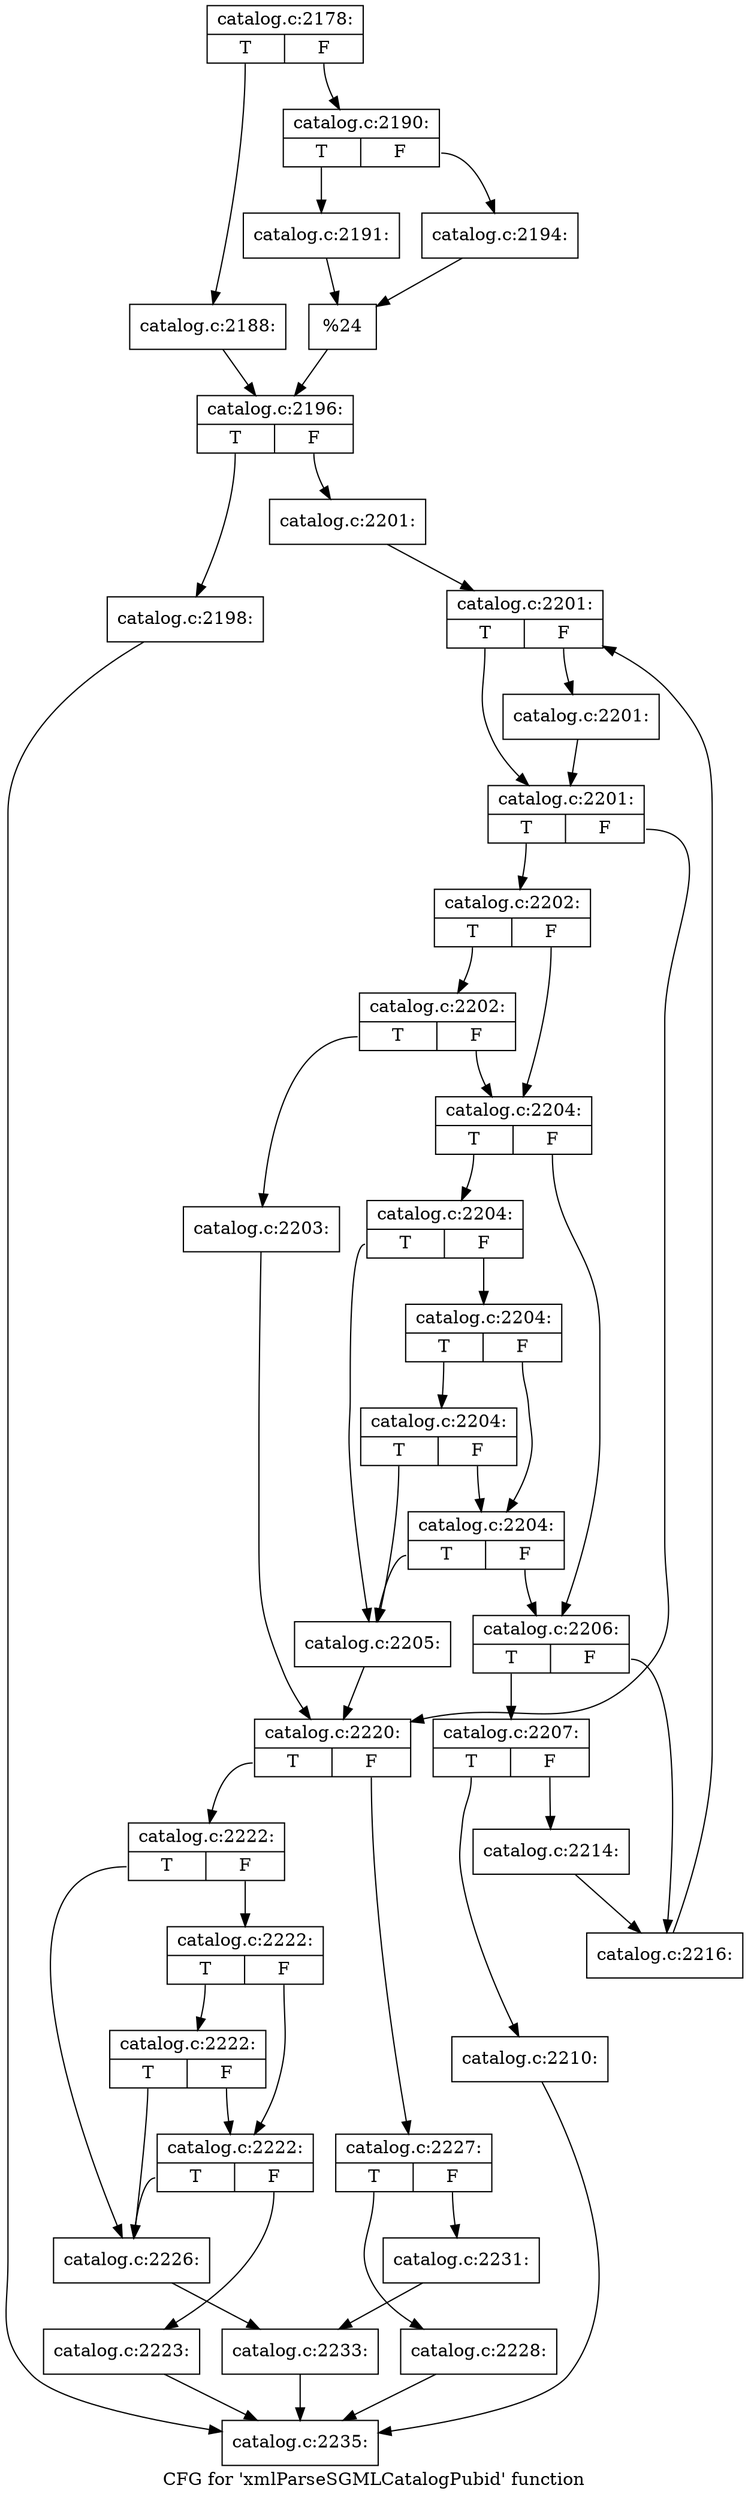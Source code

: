 digraph "CFG for 'xmlParseSGMLCatalogPubid' function" {
	label="CFG for 'xmlParseSGMLCatalogPubid' function";

	Node0x39c99e0 [shape=record,label="{catalog.c:2178:|{<s0>T|<s1>F}}"];
	Node0x39c99e0:s0 -> Node0x39d5ef0;
	Node0x39c99e0:s1 -> Node0x39d5f90;
	Node0x39d5ef0 [shape=record,label="{catalog.c:2188:}"];
	Node0x39d5ef0 -> Node0x39d5f40;
	Node0x39d5f90 [shape=record,label="{catalog.c:2190:|{<s0>T|<s1>F}}"];
	Node0x39d5f90:s0 -> Node0x39d67a0;
	Node0x39d5f90:s1 -> Node0x39d6840;
	Node0x39d67a0 [shape=record,label="{catalog.c:2191:}"];
	Node0x39d67a0 -> Node0x39d67f0;
	Node0x39d6840 [shape=record,label="{catalog.c:2194:}"];
	Node0x39d6840 -> Node0x39d67f0;
	Node0x39d67f0 [shape=record,label="{%24}"];
	Node0x39d67f0 -> Node0x39d5f40;
	Node0x39d5f40 [shape=record,label="{catalog.c:2196:|{<s0>T|<s1>F}}"];
	Node0x39d5f40:s0 -> Node0x39d7790;
	Node0x39d5f40:s1 -> Node0x39d77e0;
	Node0x39d7790 [shape=record,label="{catalog.c:2198:}"];
	Node0x39d7790 -> Node0x39d43f0;
	Node0x39d77e0 [shape=record,label="{catalog.c:2201:}"];
	Node0x39d77e0 -> Node0x39d7f00;
	Node0x39d7f00 [shape=record,label="{catalog.c:2201:|{<s0>T|<s1>F}}"];
	Node0x39d7f00:s0 -> Node0x39d81a0;
	Node0x39d7f00:s1 -> Node0x39d81f0;
	Node0x39d81f0 [shape=record,label="{catalog.c:2201:}"];
	Node0x39d81f0 -> Node0x39d81a0;
	Node0x39d81a0 [shape=record,label="{catalog.c:2201:|{<s0>T|<s1>F}}"];
	Node0x39d81a0:s0 -> Node0x39d89f0;
	Node0x39d81a0:s1 -> Node0x39d8120;
	Node0x39d89f0 [shape=record,label="{catalog.c:2202:|{<s0>T|<s1>F}}"];
	Node0x39d89f0:s0 -> Node0x39d8c80;
	Node0x39d89f0:s1 -> Node0x39d8c30;
	Node0x39d8c80 [shape=record,label="{catalog.c:2202:|{<s0>T|<s1>F}}"];
	Node0x39d8c80:s0 -> Node0x39d8be0;
	Node0x39d8c80:s1 -> Node0x39d8c30;
	Node0x39d8be0 [shape=record,label="{catalog.c:2203:}"];
	Node0x39d8be0 -> Node0x39d8120;
	Node0x39d8c30 [shape=record,label="{catalog.c:2204:|{<s0>T|<s1>F}}"];
	Node0x39d8c30:s0 -> Node0x39d94e0;
	Node0x39d8c30:s1 -> Node0x39d9490;
	Node0x39d94e0 [shape=record,label="{catalog.c:2204:|{<s0>T|<s1>F}}"];
	Node0x39d94e0:s0 -> Node0x39d9440;
	Node0x39d94e0:s1 -> Node0x39d98a0;
	Node0x39d98a0 [shape=record,label="{catalog.c:2204:|{<s0>T|<s1>F}}"];
	Node0x39d98a0:s0 -> Node0x39d9b20;
	Node0x39d98a0:s1 -> Node0x39d9820;
	Node0x39d9b20 [shape=record,label="{catalog.c:2204:|{<s0>T|<s1>F}}"];
	Node0x39d9b20:s0 -> Node0x39d9440;
	Node0x39d9b20:s1 -> Node0x39d9820;
	Node0x39d9820 [shape=record,label="{catalog.c:2204:|{<s0>T|<s1>F}}"];
	Node0x39d9820:s0 -> Node0x39d9440;
	Node0x39d9820:s1 -> Node0x39d9490;
	Node0x39d9440 [shape=record,label="{catalog.c:2205:}"];
	Node0x39d9440 -> Node0x39d8120;
	Node0x39d9490 [shape=record,label="{catalog.c:2206:|{<s0>T|<s1>F}}"];
	Node0x39d9490:s0 -> Node0x39da330;
	Node0x39d9490:s1 -> Node0x39da380;
	Node0x39da330 [shape=record,label="{catalog.c:2207:|{<s0>T|<s1>F}}"];
	Node0x39da330:s0 -> Node0x39daff0;
	Node0x39da330:s1 -> Node0x39db040;
	Node0x39daff0 [shape=record,label="{catalog.c:2210:}"];
	Node0x39daff0 -> Node0x39d43f0;
	Node0x39db040 [shape=record,label="{catalog.c:2214:}"];
	Node0x39db040 -> Node0x39da380;
	Node0x39da380 [shape=record,label="{catalog.c:2216:}"];
	Node0x39da380 -> Node0x39d7f00;
	Node0x39d8120 [shape=record,label="{catalog.c:2220:|{<s0>T|<s1>F}}"];
	Node0x39d8120:s0 -> Node0x39dc660;
	Node0x39d8120:s1 -> Node0x39dc700;
	Node0x39dc660 [shape=record,label="{catalog.c:2222:|{<s0>T|<s1>F}}"];
	Node0x39dc660:s0 -> Node0x39dcb70;
	Node0x39dc660:s1 -> Node0x39dcc40;
	Node0x39dcc40 [shape=record,label="{catalog.c:2222:|{<s0>T|<s1>F}}"];
	Node0x39dcc40:s0 -> Node0x39dcec0;
	Node0x39dcc40:s1 -> Node0x39dcbc0;
	Node0x39dcec0 [shape=record,label="{catalog.c:2222:|{<s0>T|<s1>F}}"];
	Node0x39dcec0:s0 -> Node0x39dcb70;
	Node0x39dcec0:s1 -> Node0x39dcbc0;
	Node0x39dcbc0 [shape=record,label="{catalog.c:2222:|{<s0>T|<s1>F}}"];
	Node0x39dcbc0:s0 -> Node0x39dcb70;
	Node0x39dcbc0:s1 -> Node0x39dcb20;
	Node0x39dcb20 [shape=record,label="{catalog.c:2223:}"];
	Node0x39dcb20 -> Node0x39d43f0;
	Node0x39dcb70 [shape=record,label="{catalog.c:2226:}"];
	Node0x39dcb70 -> Node0x39dc6b0;
	Node0x39dc700 [shape=record,label="{catalog.c:2227:|{<s0>T|<s1>F}}"];
	Node0x39dc700:s0 -> Node0x39ddb00;
	Node0x39dc700:s1 -> Node0x39ddb50;
	Node0x39ddb00 [shape=record,label="{catalog.c:2228:}"];
	Node0x39ddb00 -> Node0x39d43f0;
	Node0x39ddb50 [shape=record,label="{catalog.c:2231:}"];
	Node0x39ddb50 -> Node0x39dc6b0;
	Node0x39dc6b0 [shape=record,label="{catalog.c:2233:}"];
	Node0x39dc6b0 -> Node0x39d43f0;
	Node0x39d43f0 [shape=record,label="{catalog.c:2235:}"];
}
